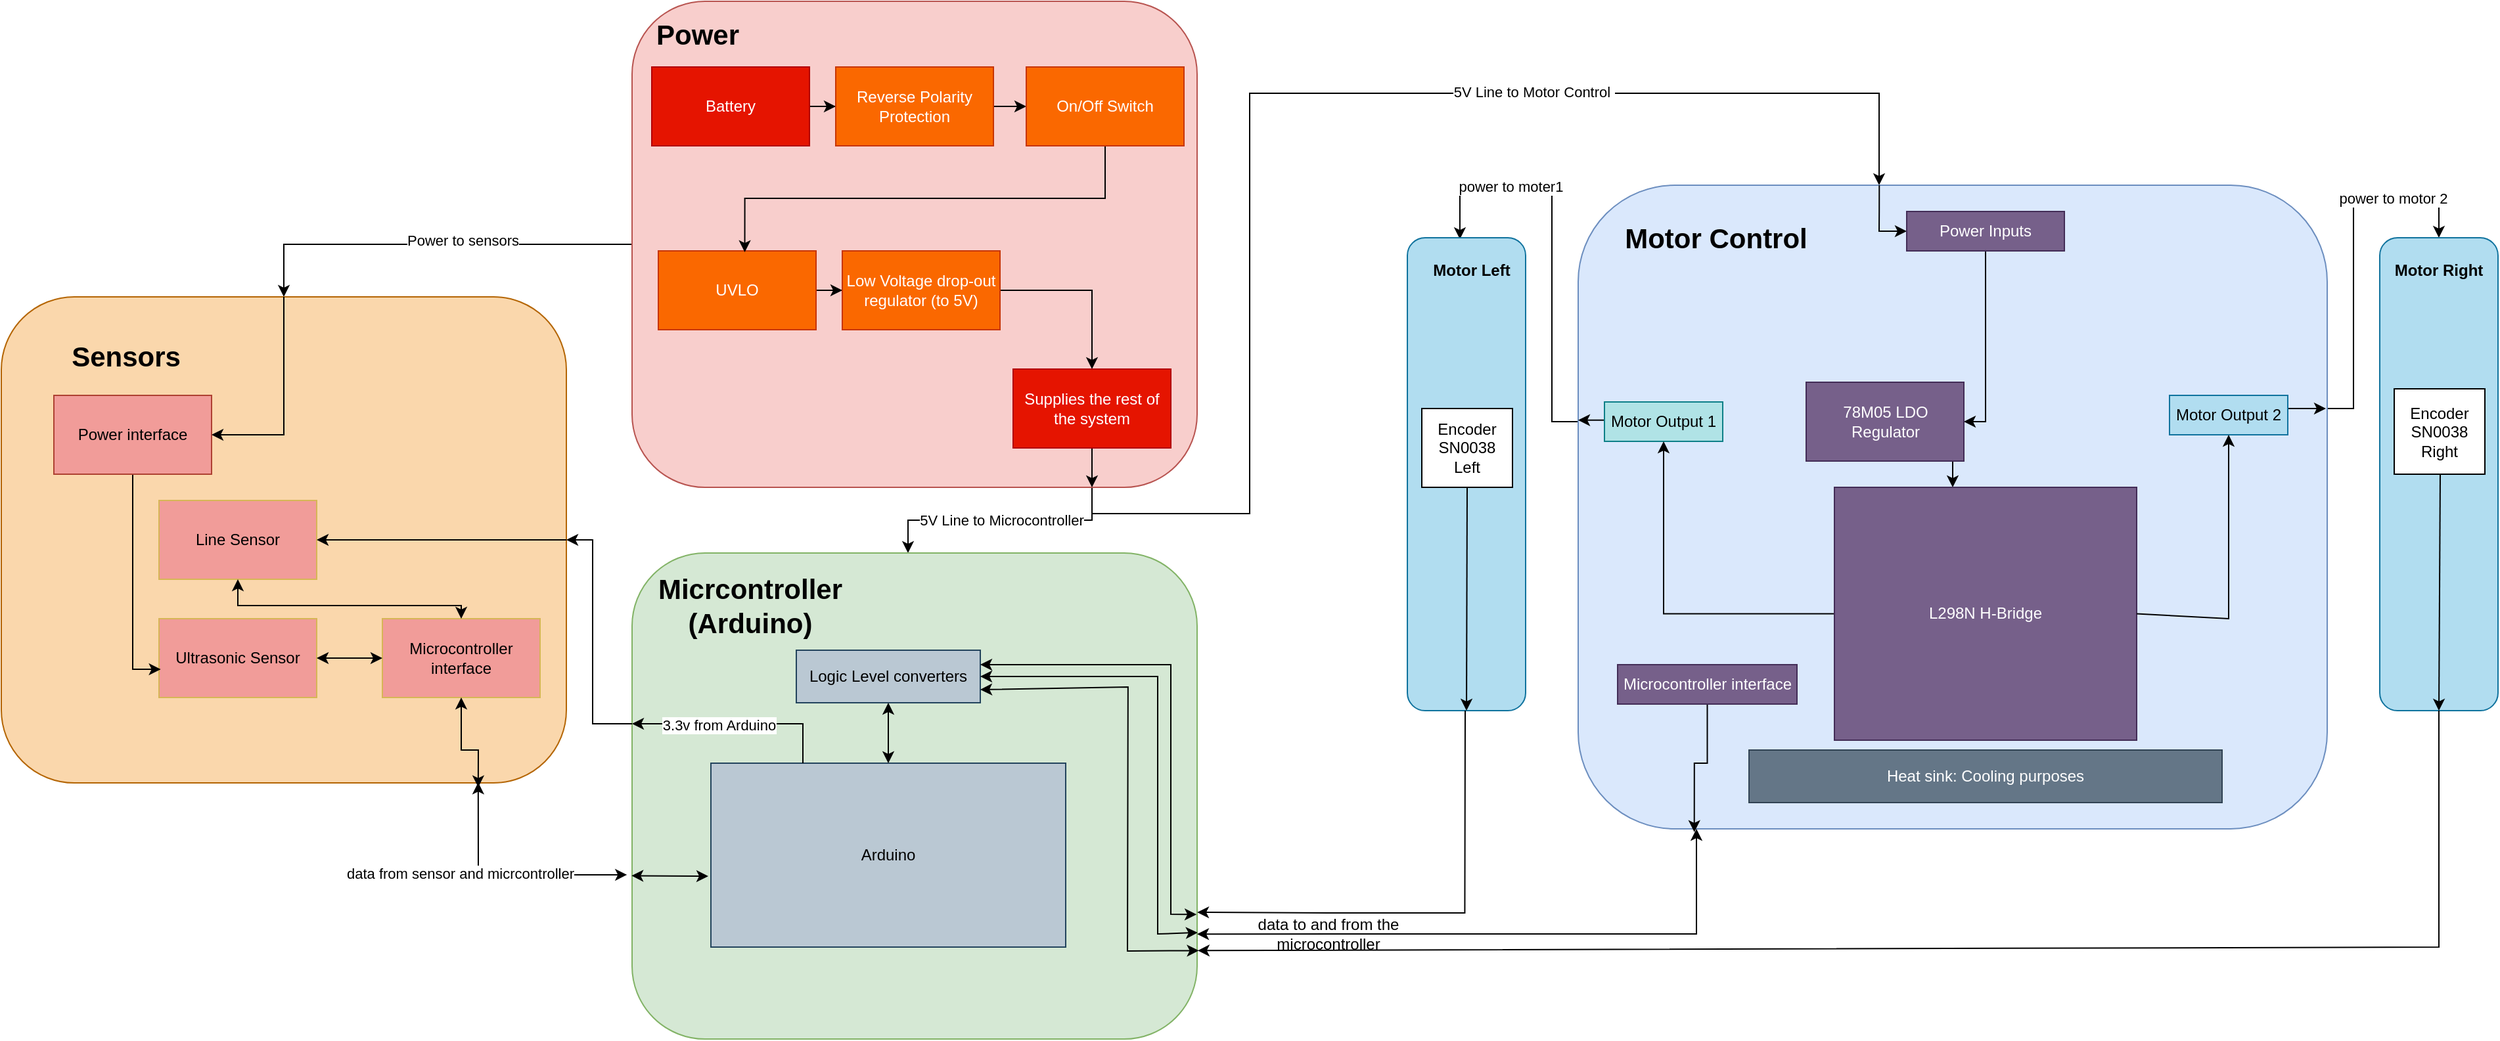 <mxfile version="21.6.6" type="device">
  <diagram name="Page-1" id="__z_0_36OmxsE3gAjYu-">
    <mxGraphModel dx="2977" dy="957" grid="1" gridSize="10" guides="1" tooltips="1" connect="1" arrows="1" fold="1" page="1" pageScale="1" pageWidth="827" pageHeight="1169" math="0" shadow="0">
      <root>
        <mxCell id="0" />
        <mxCell id="1" parent="0" />
        <mxCell id="u_1cE-Fa0YHy5aDr7Tj--37" style="edgeStyle=orthogonalEdgeStyle;rounded=0;orthogonalLoop=1;jettySize=auto;html=1;entryX=0.5;entryY=0;entryDx=0;entryDy=0;" parent="1" edge="1">
          <mxGeometry relative="1" as="geometry">
            <Array as="points">
              <mxPoint x="140" y="420" />
              <mxPoint x="140" y="445" />
              <mxPoint y="445" />
            </Array>
            <mxPoint x="135" y="420" as="sourcePoint" />
            <mxPoint y="470" as="targetPoint" />
          </mxGeometry>
        </mxCell>
        <mxCell id="u_1cE-Fa0YHy5aDr7Tj--38" value="5V Line to Microcontroller" style="edgeLabel;html=1;align=center;verticalAlign=middle;resizable=0;points=[];" parent="u_1cE-Fa0YHy5aDr7Tj--37" vertex="1" connectable="0">
          <mxGeometry x="-0.211" relative="1" as="geometry">
            <mxPoint x="-22" as="offset" />
          </mxGeometry>
        </mxCell>
        <mxCell id="u_1cE-Fa0YHy5aDr7Tj--62" style="edgeStyle=orthogonalEdgeStyle;rounded=0;orthogonalLoop=1;jettySize=auto;html=1;" parent="1" target="u_1cE-Fa0YHy5aDr7Tj--14" edge="1">
          <mxGeometry relative="1" as="geometry">
            <Array as="points">
              <mxPoint x="260" y="440" />
              <mxPoint x="260" y="120" />
              <mxPoint x="739" y="120" />
            </Array>
            <mxPoint x="140" y="440" as="sourcePoint" />
            <mxPoint x="739" y="190" as="targetPoint" />
          </mxGeometry>
        </mxCell>
        <mxCell id="TSeE9EDsstqNybrz3U0D-2" value="5V Line to Motor Control&amp;nbsp;" style="edgeLabel;html=1;align=center;verticalAlign=middle;resizable=0;points=[];" vertex="1" connectable="0" parent="u_1cE-Fa0YHy5aDr7Tj--62">
          <mxGeometry x="0.327" y="1" relative="1" as="geometry">
            <mxPoint as="offset" />
          </mxGeometry>
        </mxCell>
        <mxCell id="u_1cE-Fa0YHy5aDr7Tj--85" style="edgeStyle=orthogonalEdgeStyle;rounded=0;orthogonalLoop=1;jettySize=auto;html=1;entryX=0.5;entryY=0;entryDx=0;entryDy=0;" parent="1" source="u_1cE-Fa0YHy5aDr7Tj--2" target="u_1cE-Fa0YHy5aDr7Tj--63" edge="1">
          <mxGeometry relative="1" as="geometry" />
        </mxCell>
        <mxCell id="TSeE9EDsstqNybrz3U0D-1" value="Power to sensors" style="edgeLabel;html=1;align=center;verticalAlign=middle;resizable=0;points=[];" vertex="1" connectable="0" parent="u_1cE-Fa0YHy5aDr7Tj--85">
          <mxGeometry x="-0.153" y="-3" relative="1" as="geometry">
            <mxPoint as="offset" />
          </mxGeometry>
        </mxCell>
        <mxCell id="u_1cE-Fa0YHy5aDr7Tj--2" value="" style="rounded=1;whiteSpace=wrap;html=1;fillColor=#f8cecc;strokeColor=#b85450;" parent="1" vertex="1">
          <mxGeometry x="-210" y="50" width="430" height="370" as="geometry" />
        </mxCell>
        <mxCell id="u_1cE-Fa0YHy5aDr7Tj--12" value="&lt;b&gt;&lt;font style=&quot;font-size: 21px;&quot;&gt;Power&lt;/font&gt;&lt;/b&gt;" style="text;html=1;strokeColor=none;fillColor=none;align=center;verticalAlign=middle;whiteSpace=wrap;rounded=0;" parent="1" vertex="1">
          <mxGeometry x="-190" y="60" width="60" height="30" as="geometry" />
        </mxCell>
        <mxCell id="u_1cE-Fa0YHy5aDr7Tj--60" style="edgeStyle=orthogonalEdgeStyle;rounded=0;orthogonalLoop=1;jettySize=auto;html=1;entryX=0.5;entryY=0;entryDx=0;entryDy=0;" parent="1" source="u_1cE-Fa0YHy5aDr7Tj--14" target="u_1cE-Fa0YHy5aDr7Tj--58" edge="1">
          <mxGeometry relative="1" as="geometry">
            <Array as="points">
              <mxPoint x="1100" y="360" />
              <mxPoint x="1100" y="200" />
              <mxPoint x="1165" y="200" />
            </Array>
          </mxGeometry>
        </mxCell>
        <mxCell id="TSeE9EDsstqNybrz3U0D-23" value="power to motor 2" style="edgeLabel;html=1;align=center;verticalAlign=middle;resizable=0;points=[];" vertex="1" connectable="0" parent="u_1cE-Fa0YHy5aDr7Tj--60">
          <mxGeometry x="0.454" relative="1" as="geometry">
            <mxPoint x="10" as="offset" />
          </mxGeometry>
        </mxCell>
        <mxCell id="u_1cE-Fa0YHy5aDr7Tj--61" style="edgeStyle=orthogonalEdgeStyle;rounded=0;orthogonalLoop=1;jettySize=auto;html=1;entryX=0.444;entryY=0.003;entryDx=0;entryDy=0;entryPerimeter=0;" parent="1" source="u_1cE-Fa0YHy5aDr7Tj--14" target="u_1cE-Fa0YHy5aDr7Tj--59" edge="1">
          <mxGeometry relative="1" as="geometry">
            <Array as="points">
              <mxPoint x="490" y="370" />
              <mxPoint x="490" y="190" />
              <mxPoint x="420" y="190" />
            </Array>
            <mxPoint x="355" y="250" as="targetPoint" />
          </mxGeometry>
        </mxCell>
        <mxCell id="TSeE9EDsstqNybrz3U0D-3" value="power to moter1&amp;nbsp;" style="edgeLabel;html=1;align=center;verticalAlign=middle;resizable=0;points=[];" vertex="1" connectable="0" parent="u_1cE-Fa0YHy5aDr7Tj--61">
          <mxGeometry x="0.045" y="-2" relative="1" as="geometry">
            <mxPoint x="-32" y="-37" as="offset" />
          </mxGeometry>
        </mxCell>
        <mxCell id="u_1cE-Fa0YHy5aDr7Tj--14" value="" style="rounded=1;whiteSpace=wrap;html=1;fillColor=#dae8fc;strokeColor=#6c8ebf;" parent="1" vertex="1">
          <mxGeometry x="510" y="190" width="570" height="490" as="geometry" />
        </mxCell>
        <mxCell id="TSeE9EDsstqNybrz3U0D-25" style="edgeStyle=orthogonalEdgeStyle;rounded=0;orthogonalLoop=1;jettySize=auto;html=1;entryX=0;entryY=0.5;entryDx=0;entryDy=0;exitX=0.402;exitY=0;exitDx=0;exitDy=0;exitPerimeter=0;" edge="1" parent="1" source="u_1cE-Fa0YHy5aDr7Tj--14" target="u_1cE-Fa0YHy5aDr7Tj--52">
          <mxGeometry relative="1" as="geometry">
            <Array as="points">
              <mxPoint x="739" y="210" />
              <mxPoint x="739" y="225" />
            </Array>
          </mxGeometry>
        </mxCell>
        <mxCell id="u_1cE-Fa0YHy5aDr7Tj--17" value="&lt;b&gt;&lt;font style=&quot;font-size: 21px;&quot;&gt;Motor Control&lt;/font&gt;&lt;/b&gt;" style="text;html=1;strokeColor=none;fillColor=none;align=center;verticalAlign=middle;whiteSpace=wrap;rounded=0;" parent="1" vertex="1">
          <mxGeometry x="530" y="210" width="170" height="40" as="geometry" />
        </mxCell>
        <mxCell id="u_1cE-Fa0YHy5aDr7Tj--20" style="edgeStyle=orthogonalEdgeStyle;rounded=0;orthogonalLoop=1;jettySize=auto;html=1;entryX=0;entryY=0.5;entryDx=0;entryDy=0;" parent="1" source="u_1cE-Fa0YHy5aDr7Tj--18" target="u_1cE-Fa0YHy5aDr7Tj--19" edge="1">
          <mxGeometry relative="1" as="geometry" />
        </mxCell>
        <mxCell id="u_1cE-Fa0YHy5aDr7Tj--18" value="Battery" style="rounded=0;whiteSpace=wrap;html=1;fillColor=#e51400;fontColor=#ffffff;strokeColor=#B20000;" parent="1" vertex="1">
          <mxGeometry x="-195" y="100" width="120" height="60" as="geometry" />
        </mxCell>
        <mxCell id="u_1cE-Fa0YHy5aDr7Tj--92" style="edgeStyle=orthogonalEdgeStyle;rounded=0;orthogonalLoop=1;jettySize=auto;html=1;" parent="1" source="u_1cE-Fa0YHy5aDr7Tj--19" target="u_1cE-Fa0YHy5aDr7Tj--91" edge="1">
          <mxGeometry relative="1" as="geometry" />
        </mxCell>
        <mxCell id="u_1cE-Fa0YHy5aDr7Tj--19" value="&lt;font color=&quot;#ffffff&quot;&gt;Reverse Polarity Protection&lt;/font&gt;" style="rounded=0;whiteSpace=wrap;html=1;fillColor=#fa6800;fontColor=#000000;strokeColor=#C73500;" parent="1" vertex="1">
          <mxGeometry x="-55" y="100" width="120" height="60" as="geometry" />
        </mxCell>
        <mxCell id="u_1cE-Fa0YHy5aDr7Tj--26" style="edgeStyle=orthogonalEdgeStyle;rounded=0;orthogonalLoop=1;jettySize=auto;html=1;" parent="1" source="u_1cE-Fa0YHy5aDr7Tj--21" target="u_1cE-Fa0YHy5aDr7Tj--23" edge="1">
          <mxGeometry relative="1" as="geometry" />
        </mxCell>
        <mxCell id="u_1cE-Fa0YHy5aDr7Tj--21" value="&lt;font color=&quot;#ffffff&quot;&gt;UVLO&lt;/font&gt;" style="rounded=0;whiteSpace=wrap;html=1;fillColor=#fa6800;fontColor=#000000;strokeColor=#C73500;" parent="1" vertex="1">
          <mxGeometry x="-190" y="240" width="120" height="60" as="geometry" />
        </mxCell>
        <mxCell id="u_1cE-Fa0YHy5aDr7Tj--31" style="edgeStyle=orthogonalEdgeStyle;rounded=0;orthogonalLoop=1;jettySize=auto;html=1;" parent="1" source="u_1cE-Fa0YHy5aDr7Tj--23" target="u_1cE-Fa0YHy5aDr7Tj--27" edge="1">
          <mxGeometry relative="1" as="geometry" />
        </mxCell>
        <mxCell id="u_1cE-Fa0YHy5aDr7Tj--23" value="&lt;font color=&quot;#ffffff&quot;&gt;Low Voltage drop-out regulator (to 5V)&lt;/font&gt;" style="rounded=0;whiteSpace=wrap;html=1;fillColor=#fa6800;fontColor=#000000;strokeColor=#C73500;" parent="1" vertex="1">
          <mxGeometry x="-50" y="240" width="120" height="60" as="geometry" />
        </mxCell>
        <mxCell id="u_1cE-Fa0YHy5aDr7Tj--24" value="" style="rounded=1;whiteSpace=wrap;html=1;fillColor=#d5e8d4;strokeColor=#82b366;" parent="1" vertex="1">
          <mxGeometry x="-210" y="470" width="430" height="370" as="geometry" />
        </mxCell>
        <mxCell id="u_1cE-Fa0YHy5aDr7Tj--25" value="&lt;b&gt;&lt;font style=&quot;font-size: 21px;&quot;&gt;Micrcontroller (Arduino)&lt;/font&gt;&lt;/b&gt;" style="text;html=1;strokeColor=none;fillColor=none;align=center;verticalAlign=middle;whiteSpace=wrap;rounded=0;" parent="1" vertex="1">
          <mxGeometry x="-195" y="490" width="150" height="40" as="geometry" />
        </mxCell>
        <mxCell id="u_1cE-Fa0YHy5aDr7Tj--36" style="edgeStyle=orthogonalEdgeStyle;rounded=0;orthogonalLoop=1;jettySize=auto;html=1;" parent="1" source="u_1cE-Fa0YHy5aDr7Tj--27" target="u_1cE-Fa0YHy5aDr7Tj--2" edge="1">
          <mxGeometry relative="1" as="geometry">
            <Array as="points">
              <mxPoint x="30" y="360" />
              <mxPoint x="30" y="360" />
            </Array>
          </mxGeometry>
        </mxCell>
        <mxCell id="u_1cE-Fa0YHy5aDr7Tj--27" value="Supplies the rest of the system" style="rounded=0;whiteSpace=wrap;html=1;fillColor=#e51400;fontColor=#ffffff;strokeColor=#B20000;" parent="1" vertex="1">
          <mxGeometry x="80" y="330" width="120" height="60" as="geometry" />
        </mxCell>
        <mxCell id="u_1cE-Fa0YHy5aDr7Tj--39" value="Heat sink: Cooling purposes" style="rounded=0;whiteSpace=wrap;html=1;fillColor=#647687;fontColor=#ffffff;strokeColor=#314354;" parent="1" vertex="1">
          <mxGeometry x="640" y="620" width="360" height="40" as="geometry" />
        </mxCell>
        <mxCell id="TSeE9EDsstqNybrz3U0D-27" style="edgeStyle=orthogonalEdgeStyle;rounded=0;orthogonalLoop=1;jettySize=auto;html=1;" edge="1" parent="1" source="u_1cE-Fa0YHy5aDr7Tj--40" target="u_1cE-Fa0YHy5aDr7Tj--46">
          <mxGeometry relative="1" as="geometry">
            <Array as="points">
              <mxPoint x="795" y="410" />
              <mxPoint x="795" y="410" />
            </Array>
          </mxGeometry>
        </mxCell>
        <mxCell id="u_1cE-Fa0YHy5aDr7Tj--40" value="78M05 LDO Regulator" style="rounded=0;whiteSpace=wrap;html=1;fillColor=#76608a;fontColor=#ffffff;strokeColor=#432D57;" parent="1" vertex="1">
          <mxGeometry x="683.5" y="340" width="120" height="60" as="geometry" />
        </mxCell>
        <mxCell id="u_1cE-Fa0YHy5aDr7Tj--43" style="edgeStyle=orthogonalEdgeStyle;rounded=0;orthogonalLoop=1;jettySize=auto;html=1;entryX=0;entryY=0.365;entryDx=0;entryDy=0;entryPerimeter=0;" parent="1" source="u_1cE-Fa0YHy5aDr7Tj--41" target="u_1cE-Fa0YHy5aDr7Tj--14" edge="1">
          <mxGeometry relative="1" as="geometry">
            <Array as="points">
              <mxPoint x="530" y="369" />
              <mxPoint x="530" y="369" />
            </Array>
          </mxGeometry>
        </mxCell>
        <mxCell id="u_1cE-Fa0YHy5aDr7Tj--41" value="Motor Output 1" style="rounded=0;whiteSpace=wrap;html=1;fillColor=#b0e3e6;strokeColor=#0e8088;" parent="1" vertex="1">
          <mxGeometry x="530" y="355" width="90" height="30" as="geometry" />
        </mxCell>
        <mxCell id="u_1cE-Fa0YHy5aDr7Tj--48" style="edgeStyle=orthogonalEdgeStyle;rounded=0;orthogonalLoop=1;jettySize=auto;html=1;" parent="1" source="u_1cE-Fa0YHy5aDr7Tj--42" edge="1">
          <mxGeometry relative="1" as="geometry">
            <mxPoint x="1079" y="360" as="targetPoint" />
            <Array as="points">
              <mxPoint x="1079" y="360" />
            </Array>
          </mxGeometry>
        </mxCell>
        <mxCell id="u_1cE-Fa0YHy5aDr7Tj--42" value="Motor Output 2" style="rounded=0;whiteSpace=wrap;html=1;fillColor=#b1ddf0;strokeColor=#10739e;" parent="1" vertex="1">
          <mxGeometry x="960" y="350" width="90" height="30" as="geometry" />
        </mxCell>
        <mxCell id="TSeE9EDsstqNybrz3U0D-28" style="edgeStyle=orthogonalEdgeStyle;rounded=0;orthogonalLoop=1;jettySize=auto;html=1;entryX=0.5;entryY=1;entryDx=0;entryDy=0;" edge="1" parent="1" source="u_1cE-Fa0YHy5aDr7Tj--46" target="u_1cE-Fa0YHy5aDr7Tj--41">
          <mxGeometry relative="1" as="geometry" />
        </mxCell>
        <mxCell id="u_1cE-Fa0YHy5aDr7Tj--46" value="L298N H-Bridge" style="rounded=0;whiteSpace=wrap;html=1;fillColor=#76608a;fontColor=#ffffff;strokeColor=#432D57;" parent="1" vertex="1">
          <mxGeometry x="705" y="420" width="230" height="192.5" as="geometry" />
        </mxCell>
        <mxCell id="TSeE9EDsstqNybrz3U0D-48" style="edgeStyle=orthogonalEdgeStyle;rounded=0;orthogonalLoop=1;jettySize=auto;html=1;entryX=0.155;entryY=1.005;entryDx=0;entryDy=0;entryPerimeter=0;" edge="1" parent="1" source="u_1cE-Fa0YHy5aDr7Tj--51" target="u_1cE-Fa0YHy5aDr7Tj--14">
          <mxGeometry relative="1" as="geometry">
            <Array as="points">
              <mxPoint x="608" y="630" />
              <mxPoint x="598" y="630" />
            </Array>
          </mxGeometry>
        </mxCell>
        <mxCell id="u_1cE-Fa0YHy5aDr7Tj--51" value="Microcontroller interface" style="rounded=0;whiteSpace=wrap;html=1;fillColor=#76608a;fontColor=#ffffff;strokeColor=#432D57;" parent="1" vertex="1">
          <mxGeometry x="540" y="555" width="136.5" height="30" as="geometry" />
        </mxCell>
        <mxCell id="TSeE9EDsstqNybrz3U0D-26" style="edgeStyle=orthogonalEdgeStyle;rounded=0;orthogonalLoop=1;jettySize=auto;html=1;entryX=1;entryY=0.5;entryDx=0;entryDy=0;" edge="1" parent="1" source="u_1cE-Fa0YHy5aDr7Tj--52" target="u_1cE-Fa0YHy5aDr7Tj--40">
          <mxGeometry relative="1" as="geometry">
            <Array as="points">
              <mxPoint x="820" y="370" />
            </Array>
          </mxGeometry>
        </mxCell>
        <mxCell id="u_1cE-Fa0YHy5aDr7Tj--52" value="Power Inputs" style="rounded=0;whiteSpace=wrap;html=1;fillColor=#76608a;fontColor=#ffffff;strokeColor=#432D57;" parent="1" vertex="1">
          <mxGeometry x="760" y="210" width="120" height="30" as="geometry" />
        </mxCell>
        <mxCell id="u_1cE-Fa0YHy5aDr7Tj--53" value="Logic Level converters" style="rounded=0;whiteSpace=wrap;html=1;fillColor=#bac8d3;strokeColor=#23445d;" parent="1" vertex="1">
          <mxGeometry x="-85" y="544" width="140" height="40" as="geometry" />
        </mxCell>
        <mxCell id="u_1cE-Fa0YHy5aDr7Tj--54" value="Arduino" style="rounded=0;whiteSpace=wrap;html=1;fillColor=#bac8d3;strokeColor=#23445d;" parent="1" vertex="1">
          <mxGeometry x="-150" y="630" width="270" height="140" as="geometry" />
        </mxCell>
        <mxCell id="u_1cE-Fa0YHy5aDr7Tj--58" value="" style="rounded=1;whiteSpace=wrap;html=1;fillColor=#b1ddf0;strokeColor=#10739e;" parent="1" vertex="1">
          <mxGeometry x="1120" y="230" width="90" height="360" as="geometry" />
        </mxCell>
        <mxCell id="u_1cE-Fa0YHy5aDr7Tj--59" value="" style="rounded=1;whiteSpace=wrap;html=1;fillColor=#b1ddf0;strokeColor=#10739e;" parent="1" vertex="1">
          <mxGeometry x="380" y="230" width="90" height="360" as="geometry" />
        </mxCell>
        <mxCell id="u_1cE-Fa0YHy5aDr7Tj--63" value="" style="rounded=1;whiteSpace=wrap;html=1;fillColor=#fad7ac;strokeColor=#b46504;" parent="1" vertex="1">
          <mxGeometry x="-690" y="275" width="430" height="370" as="geometry" />
        </mxCell>
        <mxCell id="u_1cE-Fa0YHy5aDr7Tj--64" value="&lt;span style=&quot;font-size: 21px;&quot;&gt;&lt;b&gt;Sensors&lt;/b&gt;&lt;/span&gt;" style="text;html=1;strokeColor=none;fillColor=none;align=center;verticalAlign=middle;whiteSpace=wrap;rounded=0;" parent="1" vertex="1">
          <mxGeometry x="-670" y="300" width="150" height="40" as="geometry" />
        </mxCell>
        <mxCell id="u_1cE-Fa0YHy5aDr7Tj--72" value="" style="endArrow=classic;startArrow=classic;html=1;rounded=0;entryX=0.5;entryY=1;entryDx=0;entryDy=0;exitX=0.5;exitY=0;exitDx=0;exitDy=0;" parent="1" source="u_1cE-Fa0YHy5aDr7Tj--54" target="u_1cE-Fa0YHy5aDr7Tj--53" edge="1">
          <mxGeometry width="50" height="50" relative="1" as="geometry">
            <mxPoint x="-210" y="970" as="sourcePoint" />
            <mxPoint x="-160" y="920" as="targetPoint" />
          </mxGeometry>
        </mxCell>
        <mxCell id="u_1cE-Fa0YHy5aDr7Tj--73" value="Line Sensor" style="rounded=0;whiteSpace=wrap;html=1;fillColor=#F19C99;strokeColor=#d6b656;" parent="1" vertex="1">
          <mxGeometry x="-570" y="430" width="120" height="60" as="geometry" />
        </mxCell>
        <mxCell id="u_1cE-Fa0YHy5aDr7Tj--74" value="Ultrasonic Sensor" style="rounded=0;whiteSpace=wrap;html=1;fillColor=#F19C99;strokeColor=#d6b656;" parent="1" vertex="1">
          <mxGeometry x="-570" y="520" width="120" height="60" as="geometry" />
        </mxCell>
        <mxCell id="u_1cE-Fa0YHy5aDr7Tj--75" value="Microcontroller interface" style="rounded=0;whiteSpace=wrap;html=1;fillColor=#F19C99;strokeColor=#d6b656;" parent="1" vertex="1">
          <mxGeometry x="-400" y="520" width="120" height="60" as="geometry" />
        </mxCell>
        <mxCell id="TSeE9EDsstqNybrz3U0D-65" style="edgeStyle=orthogonalEdgeStyle;rounded=0;orthogonalLoop=1;jettySize=auto;html=1;entryX=0.011;entryY=0.642;entryDx=0;entryDy=0;entryPerimeter=0;" edge="1" parent="1" source="u_1cE-Fa0YHy5aDr7Tj--76" target="u_1cE-Fa0YHy5aDr7Tj--74">
          <mxGeometry relative="1" as="geometry">
            <Array as="points">
              <mxPoint x="-590" y="559" />
            </Array>
          </mxGeometry>
        </mxCell>
        <mxCell id="u_1cE-Fa0YHy5aDr7Tj--76" value="Power interface" style="rounded=0;whiteSpace=wrap;html=1;fillColor=#F19C99;strokeColor=#ae4132;" parent="1" vertex="1">
          <mxGeometry x="-650" y="350" width="120" height="60" as="geometry" />
        </mxCell>
        <mxCell id="u_1cE-Fa0YHy5aDr7Tj--93" style="edgeStyle=orthogonalEdgeStyle;rounded=0;orthogonalLoop=1;jettySize=auto;html=1;entryX=0.548;entryY=0.016;entryDx=0;entryDy=0;entryPerimeter=0;" parent="1" source="u_1cE-Fa0YHy5aDr7Tj--91" target="u_1cE-Fa0YHy5aDr7Tj--21" edge="1">
          <mxGeometry relative="1" as="geometry">
            <Array as="points">
              <mxPoint x="150" y="200" />
              <mxPoint x="-124" y="200" />
            </Array>
          </mxGeometry>
        </mxCell>
        <mxCell id="u_1cE-Fa0YHy5aDr7Tj--91" value="&lt;font color=&quot;#ffffff&quot;&gt;On/Off Switch&lt;/font&gt;" style="rounded=0;whiteSpace=wrap;html=1;fillColor=#fa6800;fontColor=#000000;strokeColor=#C73500;" parent="1" vertex="1">
          <mxGeometry x="90" y="100" width="120" height="60" as="geometry" />
        </mxCell>
        <mxCell id="TSeE9EDsstqNybrz3U0D-29" value="" style="endArrow=classic;html=1;rounded=0;exitX=1;exitY=0.5;exitDx=0;exitDy=0;entryX=0.5;entryY=1;entryDx=0;entryDy=0;" edge="1" parent="1" source="u_1cE-Fa0YHy5aDr7Tj--46" target="u_1cE-Fa0YHy5aDr7Tj--42">
          <mxGeometry width="50" height="50" relative="1" as="geometry">
            <mxPoint x="620" y="570" as="sourcePoint" />
            <mxPoint x="670" y="520" as="targetPoint" />
            <Array as="points">
              <mxPoint x="1005" y="520" />
            </Array>
          </mxGeometry>
        </mxCell>
        <mxCell id="TSeE9EDsstqNybrz3U0D-30" value="" style="endArrow=classic;startArrow=classic;html=1;rounded=0;exitX=0.844;exitY=0.999;exitDx=0;exitDy=0;exitPerimeter=0;entryX=-0.009;entryY=0.662;entryDx=0;entryDy=0;entryPerimeter=0;" edge="1" parent="1" source="u_1cE-Fa0YHy5aDr7Tj--63" target="u_1cE-Fa0YHy5aDr7Tj--24">
          <mxGeometry width="50" height="50" relative="1" as="geometry">
            <mxPoint x="-90" y="670" as="sourcePoint" />
            <mxPoint x="20" y="840" as="targetPoint" />
            <Array as="points">
              <mxPoint x="-327" y="715" />
              <mxPoint x="-300" y="715" />
            </Array>
          </mxGeometry>
        </mxCell>
        <mxCell id="TSeE9EDsstqNybrz3U0D-33" value="data from sensor and micrcontroller" style="edgeLabel;html=1;align=center;verticalAlign=middle;resizable=0;points=[];" vertex="1" connectable="0" parent="TSeE9EDsstqNybrz3U0D-30">
          <mxGeometry x="0.404" y="1" relative="1" as="geometry">
            <mxPoint x="-73" as="offset" />
          </mxGeometry>
        </mxCell>
        <mxCell id="TSeE9EDsstqNybrz3U0D-32" value="" style="endArrow=classic;startArrow=classic;html=1;rounded=0;entryX=0.5;entryY=1;entryDx=0;entryDy=0;exitX=0.844;exitY=1.009;exitDx=0;exitDy=0;exitPerimeter=0;" edge="1" parent="1" source="u_1cE-Fa0YHy5aDr7Tj--63" target="u_1cE-Fa0YHy5aDr7Tj--75">
          <mxGeometry width="50" height="50" relative="1" as="geometry">
            <mxPoint x="-90" y="760" as="sourcePoint" />
            <mxPoint x="-40" y="710" as="targetPoint" />
            <Array as="points">
              <mxPoint x="-327" y="620" />
              <mxPoint x="-340" y="620" />
            </Array>
          </mxGeometry>
        </mxCell>
        <mxCell id="TSeE9EDsstqNybrz3U0D-34" value="" style="endArrow=classic;startArrow=classic;html=1;rounded=0;exitX=-0.001;exitY=0.664;exitDx=0;exitDy=0;exitPerimeter=0;" edge="1" parent="1" source="u_1cE-Fa0YHy5aDr7Tj--24">
          <mxGeometry width="50" height="50" relative="1" as="geometry">
            <mxPoint x="-190" y="760" as="sourcePoint" />
            <mxPoint x="-152" y="716" as="targetPoint" />
          </mxGeometry>
        </mxCell>
        <mxCell id="TSeE9EDsstqNybrz3U0D-36" value="&lt;b&gt;Motor Left&lt;/b&gt;" style="text;html=1;strokeColor=none;fillColor=none;align=center;verticalAlign=middle;whiteSpace=wrap;rounded=0;" vertex="1" parent="1">
          <mxGeometry x="391" y="240" width="76" height="30" as="geometry" />
        </mxCell>
        <mxCell id="TSeE9EDsstqNybrz3U0D-37" value="Encoder&lt;br&gt;SN0038&lt;br&gt;Left" style="rounded=0;whiteSpace=wrap;html=1;" vertex="1" parent="1">
          <mxGeometry x="391" y="360" width="69" height="60" as="geometry" />
        </mxCell>
        <mxCell id="TSeE9EDsstqNybrz3U0D-38" value="&lt;b&gt;Motor Right&lt;/b&gt;" style="text;html=1;strokeColor=none;fillColor=none;align=center;verticalAlign=middle;whiteSpace=wrap;rounded=0;" vertex="1" parent="1">
          <mxGeometry x="1130" y="240" width="70" height="30" as="geometry" />
        </mxCell>
        <mxCell id="TSeE9EDsstqNybrz3U0D-39" value="Encoder&lt;br&gt;SN0038&lt;br&gt;Right" style="rounded=0;whiteSpace=wrap;html=1;" vertex="1" parent="1">
          <mxGeometry x="1131" y="345" width="69" height="65" as="geometry" />
        </mxCell>
        <mxCell id="TSeE9EDsstqNybrz3U0D-41" value="" style="endArrow=classic;html=1;rounded=0;exitX=0.5;exitY=1;exitDx=0;exitDy=0;entryX=0.5;entryY=1;entryDx=0;entryDy=0;" edge="1" parent="1" source="TSeE9EDsstqNybrz3U0D-37" target="u_1cE-Fa0YHy5aDr7Tj--59">
          <mxGeometry width="50" height="50" relative="1" as="geometry">
            <mxPoint x="410" y="510" as="sourcePoint" />
            <mxPoint x="460" y="460" as="targetPoint" />
          </mxGeometry>
        </mxCell>
        <mxCell id="TSeE9EDsstqNybrz3U0D-42" value="" style="endArrow=classic;html=1;rounded=0;entryX=1.003;entryY=0.523;entryDx=0;entryDy=0;entryPerimeter=0;" edge="1" parent="1">
          <mxGeometry width="50" height="50" relative="1" as="geometry">
            <mxPoint x="424" y="590" as="sourcePoint" />
            <mxPoint x="220.0" y="743.51" as="targetPoint" />
            <Array as="points">
              <mxPoint x="423.71" y="744" />
              <mxPoint x="318.71" y="744" />
            </Array>
          </mxGeometry>
        </mxCell>
        <mxCell id="TSeE9EDsstqNybrz3U0D-43" value="" style="endArrow=classic;html=1;rounded=0;exitX=0.5;exitY=1;exitDx=0;exitDy=0;entryX=0.5;entryY=1;entryDx=0;entryDy=0;" edge="1" parent="1" target="u_1cE-Fa0YHy5aDr7Tj--58">
          <mxGeometry width="50" height="50" relative="1" as="geometry">
            <mxPoint x="1166" y="410" as="sourcePoint" />
            <mxPoint x="1165" y="580" as="targetPoint" />
          </mxGeometry>
        </mxCell>
        <mxCell id="TSeE9EDsstqNybrz3U0D-44" value="" style="endArrow=classic;html=1;rounded=0;exitX=0.5;exitY=1;exitDx=0;exitDy=0;entryX=1.001;entryY=0.818;entryDx=0;entryDy=0;entryPerimeter=0;" edge="1" parent="1" source="u_1cE-Fa0YHy5aDr7Tj--58" target="u_1cE-Fa0YHy5aDr7Tj--24">
          <mxGeometry width="50" height="50" relative="1" as="geometry">
            <mxPoint x="1140.5" y="700" as="sourcePoint" />
            <mxPoint x="230" y="770" as="targetPoint" />
            <Array as="points">
              <mxPoint x="1165" y="770" />
            </Array>
          </mxGeometry>
        </mxCell>
        <mxCell id="TSeE9EDsstqNybrz3U0D-45" value="" style="endArrow=classic;startArrow=classic;html=1;rounded=0;exitX=1;exitY=0.5;exitDx=0;exitDy=0;entryX=0.999;entryY=0.768;entryDx=0;entryDy=0;entryPerimeter=0;" edge="1" parent="1">
          <mxGeometry width="50" height="50" relative="1" as="geometry">
            <mxPoint x="55" y="555" as="sourcePoint" />
            <mxPoint x="219.57" y="745.16" as="targetPoint" />
            <Array as="points">
              <mxPoint x="200" y="555" />
              <mxPoint x="200" y="745" />
            </Array>
          </mxGeometry>
        </mxCell>
        <mxCell id="TSeE9EDsstqNybrz3U0D-46" value="" style="endArrow=classic;startArrow=classic;html=1;rounded=0;entryX=1.003;entryY=0.818;entryDx=0;entryDy=0;entryPerimeter=0;exitX=1;exitY=0.75;exitDx=0;exitDy=0;" edge="1" parent="1" source="u_1cE-Fa0YHy5aDr7Tj--53" target="u_1cE-Fa0YHy5aDr7Tj--24">
          <mxGeometry width="50" height="50" relative="1" as="geometry">
            <mxPoint x="50" y="570" as="sourcePoint" />
            <mxPoint x="200.0" y="769.92" as="targetPoint" />
            <Array as="points">
              <mxPoint x="167.42" y="572" />
              <mxPoint x="167" y="773" />
            </Array>
          </mxGeometry>
        </mxCell>
        <mxCell id="TSeE9EDsstqNybrz3U0D-49" value="" style="endArrow=classic;startArrow=classic;html=1;rounded=0;exitX=1;exitY=0.5;exitDx=0;exitDy=0;entryX=1.001;entryY=0.781;entryDx=0;entryDy=0;entryPerimeter=0;" edge="1" parent="1" source="u_1cE-Fa0YHy5aDr7Tj--53" target="u_1cE-Fa0YHy5aDr7Tj--24">
          <mxGeometry width="50" height="50" relative="1" as="geometry">
            <mxPoint x="340" y="700" as="sourcePoint" />
            <mxPoint x="390" y="650" as="targetPoint" />
            <Array as="points">
              <mxPoint x="190" y="564" />
              <mxPoint x="190" y="760" />
            </Array>
          </mxGeometry>
        </mxCell>
        <mxCell id="TSeE9EDsstqNybrz3U0D-50" value="" style="endArrow=classic;startArrow=classic;html=1;rounded=0;exitX=1;exitY=0.784;exitDx=0;exitDy=0;exitPerimeter=0;" edge="1" parent="1" source="u_1cE-Fa0YHy5aDr7Tj--24">
          <mxGeometry width="50" height="50" relative="1" as="geometry">
            <mxPoint x="340" y="700" as="sourcePoint" />
            <mxPoint x="600" y="680" as="targetPoint" />
            <Array as="points">
              <mxPoint x="600" y="760" />
            </Array>
          </mxGeometry>
        </mxCell>
        <mxCell id="TSeE9EDsstqNybrz3U0D-51" value="data to and from the microcontroller" style="text;html=1;strokeColor=none;fillColor=none;align=center;verticalAlign=middle;whiteSpace=wrap;rounded=0;" vertex="1" parent="1">
          <mxGeometry x="260" y="740" width="120" height="40" as="geometry" />
        </mxCell>
        <mxCell id="TSeE9EDsstqNybrz3U0D-52" value="" style="endArrow=classic;startArrow=classic;html=1;rounded=0;exitX=1;exitY=0.5;exitDx=0;exitDy=0;entryX=0;entryY=0.5;entryDx=0;entryDy=0;" edge="1" parent="1" source="u_1cE-Fa0YHy5aDr7Tj--74" target="u_1cE-Fa0YHy5aDr7Tj--75">
          <mxGeometry width="50" height="50" relative="1" as="geometry">
            <mxPoint x="-270" y="510" as="sourcePoint" />
            <mxPoint x="-220" y="460" as="targetPoint" />
          </mxGeometry>
        </mxCell>
        <mxCell id="TSeE9EDsstqNybrz3U0D-55" value="" style="endArrow=classic;html=1;rounded=0;" edge="1" parent="1">
          <mxGeometry width="50" height="50" relative="1" as="geometry">
            <mxPoint x="-80" y="630" as="sourcePoint" />
            <mxPoint x="-210" y="600" as="targetPoint" />
            <Array as="points">
              <mxPoint x="-80" y="600" />
            </Array>
          </mxGeometry>
        </mxCell>
        <mxCell id="TSeE9EDsstqNybrz3U0D-56" value="3.3v from Arduino" style="edgeLabel;html=1;align=center;verticalAlign=middle;resizable=0;points=[];" vertex="1" connectable="0" parent="TSeE9EDsstqNybrz3U0D-55">
          <mxGeometry x="0.182" y="1" relative="1" as="geometry">
            <mxPoint as="offset" />
          </mxGeometry>
        </mxCell>
        <mxCell id="TSeE9EDsstqNybrz3U0D-57" value="" style="endArrow=classic;html=1;rounded=0;entryX=1;entryY=0.5;entryDx=0;entryDy=0;" edge="1" parent="1" target="u_1cE-Fa0YHy5aDr7Tj--63">
          <mxGeometry width="50" height="50" relative="1" as="geometry">
            <mxPoint x="-210" y="600" as="sourcePoint" />
            <mxPoint x="-220" y="600" as="targetPoint" />
            <Array as="points">
              <mxPoint x="-240" y="600" />
              <mxPoint x="-240" y="460" />
            </Array>
          </mxGeometry>
        </mxCell>
        <mxCell id="TSeE9EDsstqNybrz3U0D-59" value="" style="endArrow=classic;html=1;rounded=0;exitX=1;exitY=0.5;exitDx=0;exitDy=0;entryX=1;entryY=0.5;entryDx=0;entryDy=0;" edge="1" parent="1" source="u_1cE-Fa0YHy5aDr7Tj--63" target="u_1cE-Fa0YHy5aDr7Tj--73">
          <mxGeometry width="50" height="50" relative="1" as="geometry">
            <mxPoint x="-400" y="480" as="sourcePoint" />
            <mxPoint x="-350" y="430" as="targetPoint" />
          </mxGeometry>
        </mxCell>
        <mxCell id="TSeE9EDsstqNybrz3U0D-60" value="" style="endArrow=classic;startArrow=classic;html=1;rounded=0;exitX=0.5;exitY=1;exitDx=0;exitDy=0;entryX=0.5;entryY=0;entryDx=0;entryDy=0;" edge="1" parent="1" source="u_1cE-Fa0YHy5aDr7Tj--73" target="u_1cE-Fa0YHy5aDr7Tj--75">
          <mxGeometry width="50" height="50" relative="1" as="geometry">
            <mxPoint x="-430" y="530" as="sourcePoint" />
            <mxPoint x="-380" y="480" as="targetPoint" />
            <Array as="points">
              <mxPoint x="-510" y="510" />
              <mxPoint x="-340" y="510" />
            </Array>
          </mxGeometry>
        </mxCell>
        <mxCell id="TSeE9EDsstqNybrz3U0D-63" value="" style="endArrow=classic;html=1;rounded=0;exitX=0.5;exitY=0;exitDx=0;exitDy=0;entryX=1;entryY=0.5;entryDx=0;entryDy=0;" edge="1" parent="1" source="u_1cE-Fa0YHy5aDr7Tj--63" target="u_1cE-Fa0YHy5aDr7Tj--76">
          <mxGeometry width="50" height="50" relative="1" as="geometry">
            <mxPoint x="-490" y="370" as="sourcePoint" />
            <mxPoint x="-440" y="320" as="targetPoint" />
            <Array as="points">
              <mxPoint x="-475" y="380" />
            </Array>
          </mxGeometry>
        </mxCell>
      </root>
    </mxGraphModel>
  </diagram>
</mxfile>
